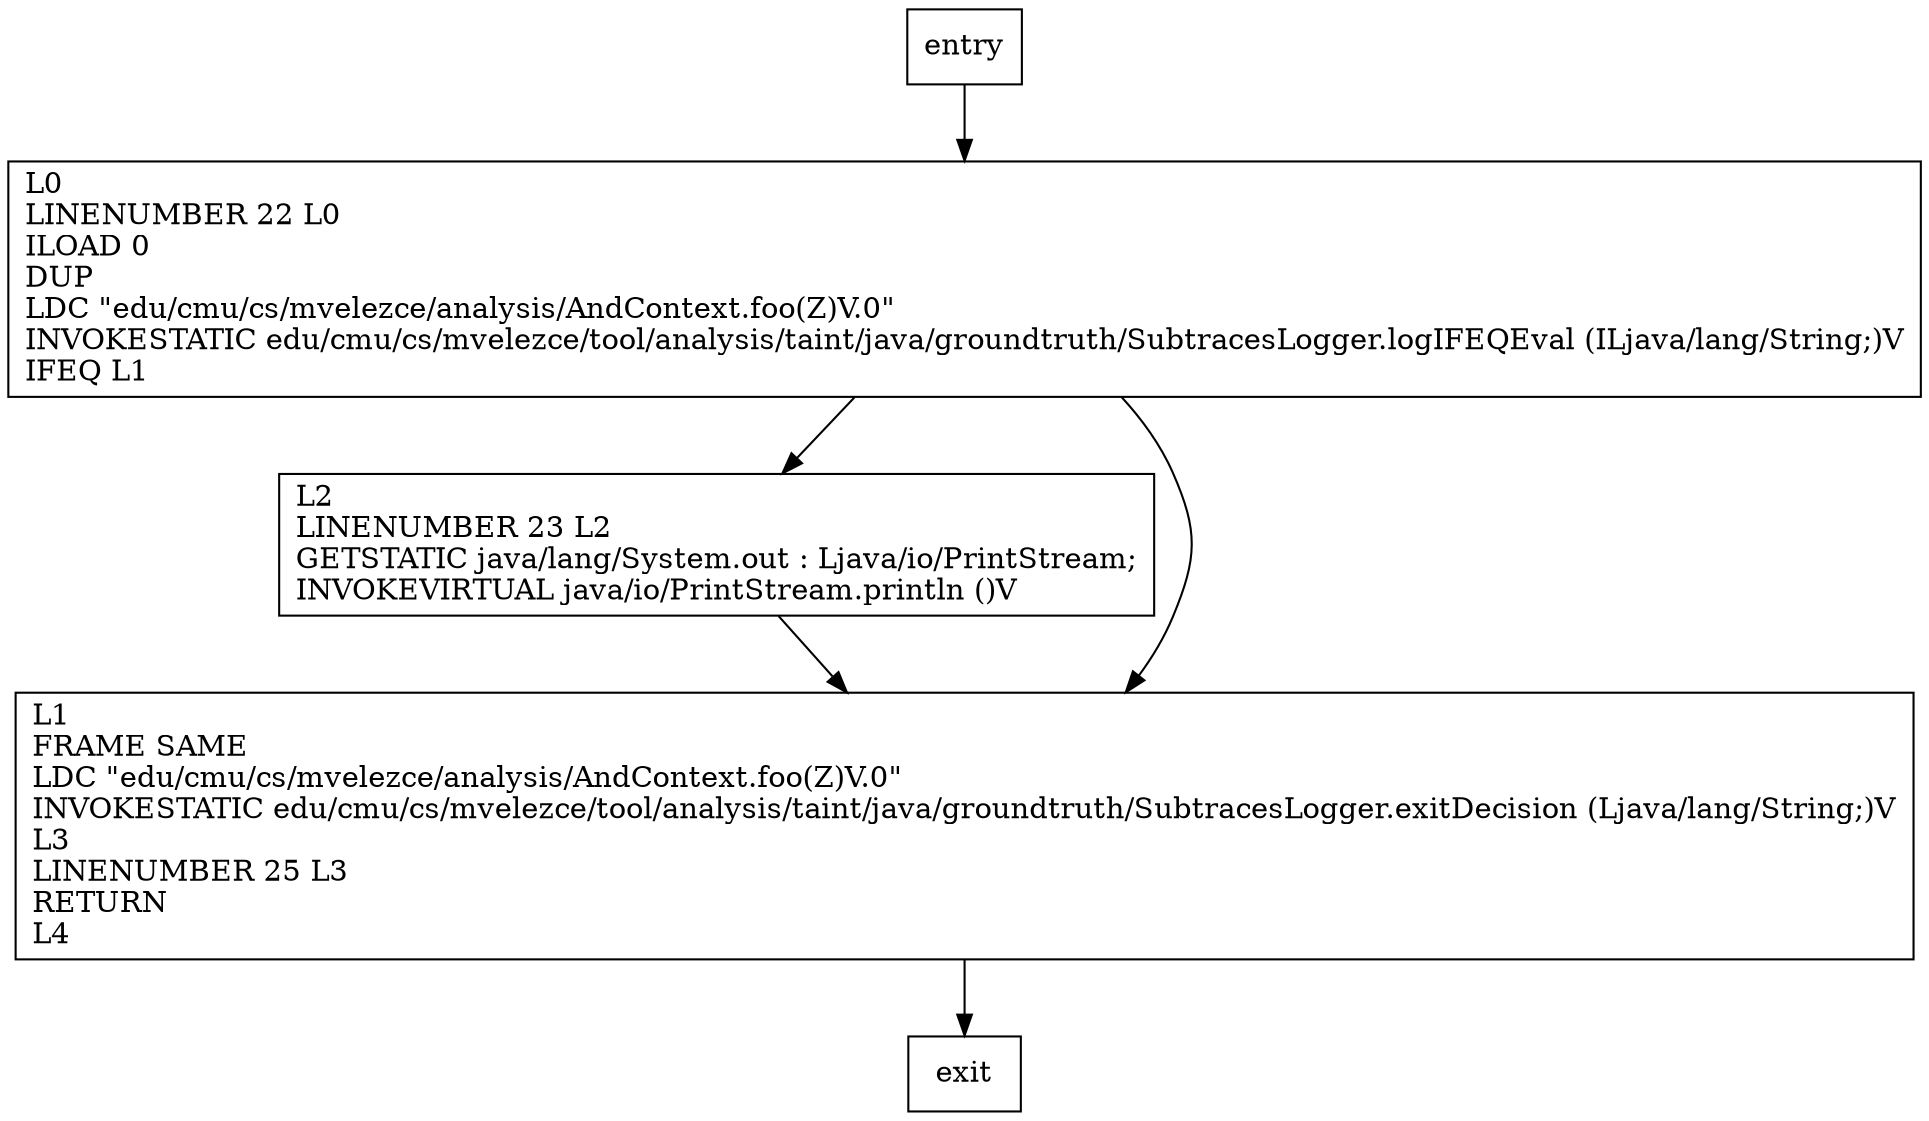 digraph foo {
node [shape=record];
334759054 [label="L2\lLINENUMBER 23 L2\lGETSTATIC java/lang/System.out : Ljava/io/PrintStream;\lINVOKEVIRTUAL java/io/PrintStream.println ()V\l"];
1417140494 [label="L1\lFRAME SAME\lLDC \"edu/cmu/cs/mvelezce/analysis/AndContext.foo(Z)V.0\"\lINVOKESTATIC edu/cmu/cs/mvelezce/tool/analysis/taint/java/groundtruth/SubtracesLogger.exitDecision (Ljava/lang/String;)V\lL3\lLINENUMBER 25 L3\lRETURN\lL4\l"];
1900447251 [label="L0\lLINENUMBER 22 L0\lILOAD 0\lDUP\lLDC \"edu/cmu/cs/mvelezce/analysis/AndContext.foo(Z)V.0\"\lINVOKESTATIC edu/cmu/cs/mvelezce/tool/analysis/taint/java/groundtruth/SubtracesLogger.logIFEQEval (ILjava/lang/String;)V\lIFEQ L1\l"];
entry;
exit;
entry -> 1900447251;
334759054 -> 1417140494;
1417140494 -> exit;
1900447251 -> 334759054;
1900447251 -> 1417140494;
}
